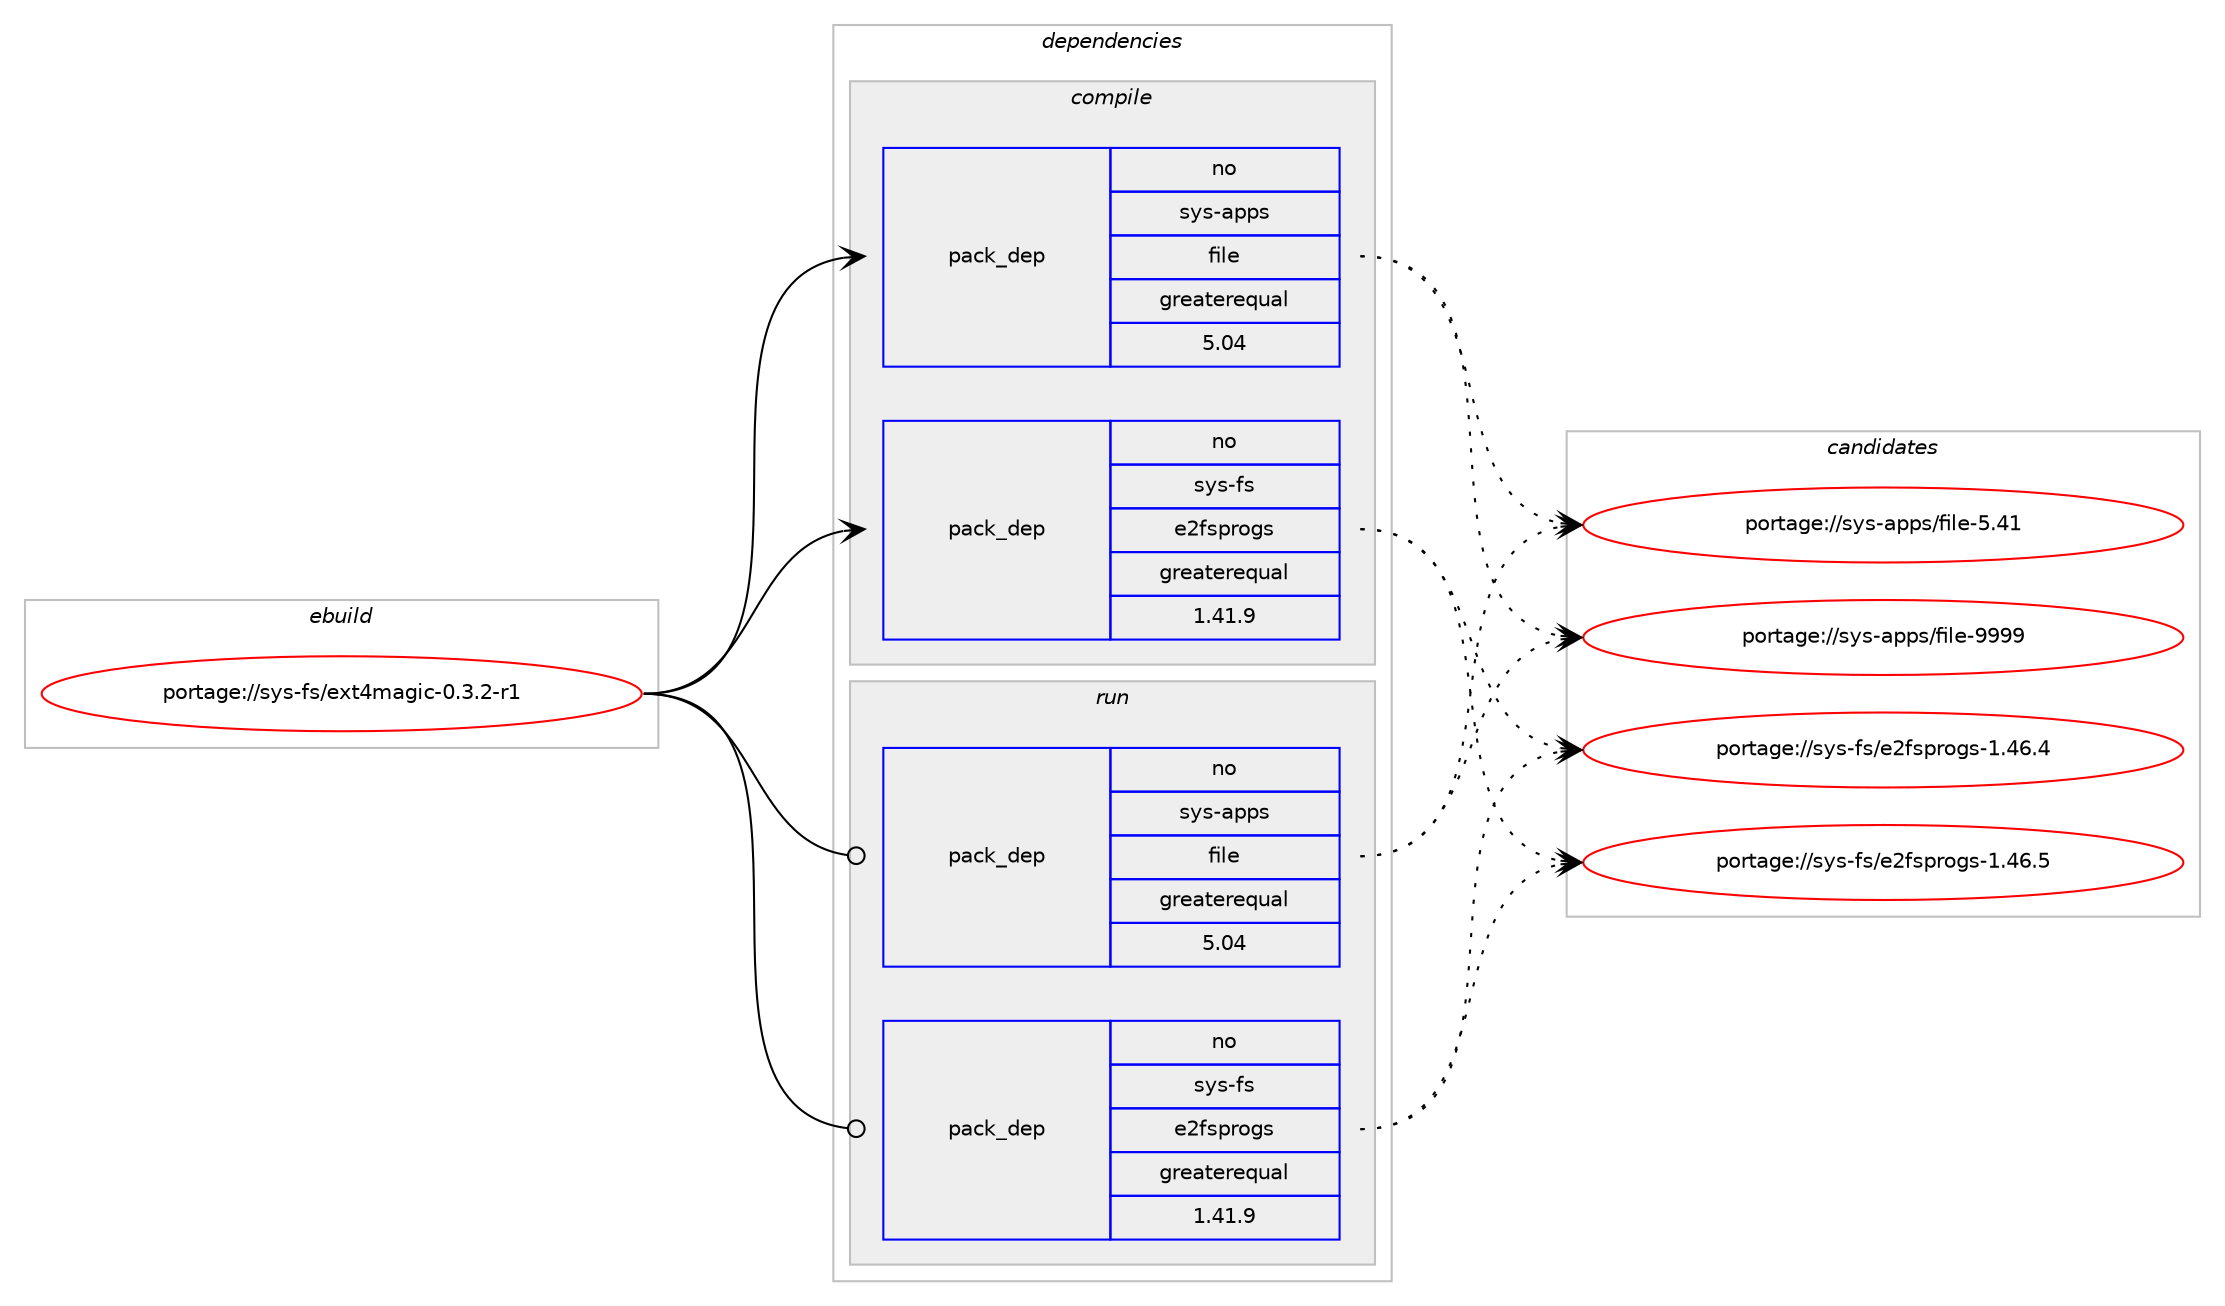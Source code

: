 digraph prolog {

# *************
# Graph options
# *************

newrank=true;
concentrate=true;
compound=true;
graph [rankdir=LR,fontname=Helvetica,fontsize=10,ranksep=1.5];#, ranksep=2.5, nodesep=0.2];
edge  [arrowhead=vee];
node  [fontname=Helvetica,fontsize=10];

# **********
# The ebuild
# **********

subgraph cluster_leftcol {
color=gray;
rank=same;
label=<<i>ebuild</i>>;
id [label="portage://sys-fs/ext4magic-0.3.2-r1", color=red, width=4, href="../sys-fs/ext4magic-0.3.2-r1.svg"];
}

# ****************
# The dependencies
# ****************

subgraph cluster_midcol {
color=gray;
label=<<i>dependencies</i>>;
subgraph cluster_compile {
fillcolor="#eeeeee";
style=filled;
label=<<i>compile</i>>;
# *** BEGIN UNKNOWN DEPENDENCY TYPE (TODO) ***
# id -> package_dependency(portage://sys-fs/ext4magic-0.3.2-r1,install,no,app-arch,bzip2,none,[,,],[],[])
# *** END UNKNOWN DEPENDENCY TYPE (TODO) ***

subgraph pack778 {
dependency891 [label=<<TABLE BORDER="0" CELLBORDER="1" CELLSPACING="0" CELLPADDING="4" WIDTH="220"><TR><TD ROWSPAN="6" CELLPADDING="30">pack_dep</TD></TR><TR><TD WIDTH="110">no</TD></TR><TR><TD>sys-apps</TD></TR><TR><TD>file</TD></TR><TR><TD>greaterequal</TD></TR><TR><TD>5.04</TD></TR></TABLE>>, shape=none, color=blue];
}
id:e -> dependency891:w [weight=20,style="solid",arrowhead="vee"];
# *** BEGIN UNKNOWN DEPENDENCY TYPE (TODO) ***
# id -> package_dependency(portage://sys-fs/ext4magic-0.3.2-r1,install,no,sys-apps,util-linux,none,[,,],[],[])
# *** END UNKNOWN DEPENDENCY TYPE (TODO) ***

subgraph pack779 {
dependency892 [label=<<TABLE BORDER="0" CELLBORDER="1" CELLSPACING="0" CELLPADDING="4" WIDTH="220"><TR><TD ROWSPAN="6" CELLPADDING="30">pack_dep</TD></TR><TR><TD WIDTH="110">no</TD></TR><TR><TD>sys-fs</TD></TR><TR><TD>e2fsprogs</TD></TR><TR><TD>greaterequal</TD></TR><TR><TD>1.41.9</TD></TR></TABLE>>, shape=none, color=blue];
}
id:e -> dependency892:w [weight=20,style="solid",arrowhead="vee"];
# *** BEGIN UNKNOWN DEPENDENCY TYPE (TODO) ***
# id -> package_dependency(portage://sys-fs/ext4magic-0.3.2-r1,install,no,sys-libs,zlib,none,[,,],[],[])
# *** END UNKNOWN DEPENDENCY TYPE (TODO) ***

}
subgraph cluster_compileandrun {
fillcolor="#eeeeee";
style=filled;
label=<<i>compile and run</i>>;
}
subgraph cluster_run {
fillcolor="#eeeeee";
style=filled;
label=<<i>run</i>>;
# *** BEGIN UNKNOWN DEPENDENCY TYPE (TODO) ***
# id -> package_dependency(portage://sys-fs/ext4magic-0.3.2-r1,run,no,app-arch,bzip2,none,[,,],[],[])
# *** END UNKNOWN DEPENDENCY TYPE (TODO) ***

subgraph pack780 {
dependency893 [label=<<TABLE BORDER="0" CELLBORDER="1" CELLSPACING="0" CELLPADDING="4" WIDTH="220"><TR><TD ROWSPAN="6" CELLPADDING="30">pack_dep</TD></TR><TR><TD WIDTH="110">no</TD></TR><TR><TD>sys-apps</TD></TR><TR><TD>file</TD></TR><TR><TD>greaterequal</TD></TR><TR><TD>5.04</TD></TR></TABLE>>, shape=none, color=blue];
}
id:e -> dependency893:w [weight=20,style="solid",arrowhead="odot"];
# *** BEGIN UNKNOWN DEPENDENCY TYPE (TODO) ***
# id -> package_dependency(portage://sys-fs/ext4magic-0.3.2-r1,run,no,sys-apps,util-linux,none,[,,],[],[])
# *** END UNKNOWN DEPENDENCY TYPE (TODO) ***

subgraph pack781 {
dependency894 [label=<<TABLE BORDER="0" CELLBORDER="1" CELLSPACING="0" CELLPADDING="4" WIDTH="220"><TR><TD ROWSPAN="6" CELLPADDING="30">pack_dep</TD></TR><TR><TD WIDTH="110">no</TD></TR><TR><TD>sys-fs</TD></TR><TR><TD>e2fsprogs</TD></TR><TR><TD>greaterequal</TD></TR><TR><TD>1.41.9</TD></TR></TABLE>>, shape=none, color=blue];
}
id:e -> dependency894:w [weight=20,style="solid",arrowhead="odot"];
# *** BEGIN UNKNOWN DEPENDENCY TYPE (TODO) ***
# id -> package_dependency(portage://sys-fs/ext4magic-0.3.2-r1,run,no,sys-libs,zlib,none,[,,],[],[])
# *** END UNKNOWN DEPENDENCY TYPE (TODO) ***

}
}

# **************
# The candidates
# **************

subgraph cluster_choices {
rank=same;
color=gray;
label=<<i>candidates</i>>;

subgraph choice778 {
color=black;
nodesep=1;
choice1151211154597112112115471021051081014553465249 [label="portage://sys-apps/file-5.41", color=red, width=4,href="../sys-apps/file-5.41.svg"];
choice1151211154597112112115471021051081014557575757 [label="portage://sys-apps/file-9999", color=red, width=4,href="../sys-apps/file-9999.svg"];
dependency891:e -> choice1151211154597112112115471021051081014553465249:w [style=dotted,weight="100"];
dependency891:e -> choice1151211154597112112115471021051081014557575757:w [style=dotted,weight="100"];
}
subgraph choice779 {
color=black;
nodesep=1;
choice11512111545102115471015010211511211411110311545494652544652 [label="portage://sys-fs/e2fsprogs-1.46.4", color=red, width=4,href="../sys-fs/e2fsprogs-1.46.4.svg"];
choice11512111545102115471015010211511211411110311545494652544653 [label="portage://sys-fs/e2fsprogs-1.46.5", color=red, width=4,href="../sys-fs/e2fsprogs-1.46.5.svg"];
dependency892:e -> choice11512111545102115471015010211511211411110311545494652544652:w [style=dotted,weight="100"];
dependency892:e -> choice11512111545102115471015010211511211411110311545494652544653:w [style=dotted,weight="100"];
}
subgraph choice780 {
color=black;
nodesep=1;
choice1151211154597112112115471021051081014553465249 [label="portage://sys-apps/file-5.41", color=red, width=4,href="../sys-apps/file-5.41.svg"];
choice1151211154597112112115471021051081014557575757 [label="portage://sys-apps/file-9999", color=red, width=4,href="../sys-apps/file-9999.svg"];
dependency893:e -> choice1151211154597112112115471021051081014553465249:w [style=dotted,weight="100"];
dependency893:e -> choice1151211154597112112115471021051081014557575757:w [style=dotted,weight="100"];
}
subgraph choice781 {
color=black;
nodesep=1;
choice11512111545102115471015010211511211411110311545494652544652 [label="portage://sys-fs/e2fsprogs-1.46.4", color=red, width=4,href="../sys-fs/e2fsprogs-1.46.4.svg"];
choice11512111545102115471015010211511211411110311545494652544653 [label="portage://sys-fs/e2fsprogs-1.46.5", color=red, width=4,href="../sys-fs/e2fsprogs-1.46.5.svg"];
dependency894:e -> choice11512111545102115471015010211511211411110311545494652544652:w [style=dotted,weight="100"];
dependency894:e -> choice11512111545102115471015010211511211411110311545494652544653:w [style=dotted,weight="100"];
}
}

}
